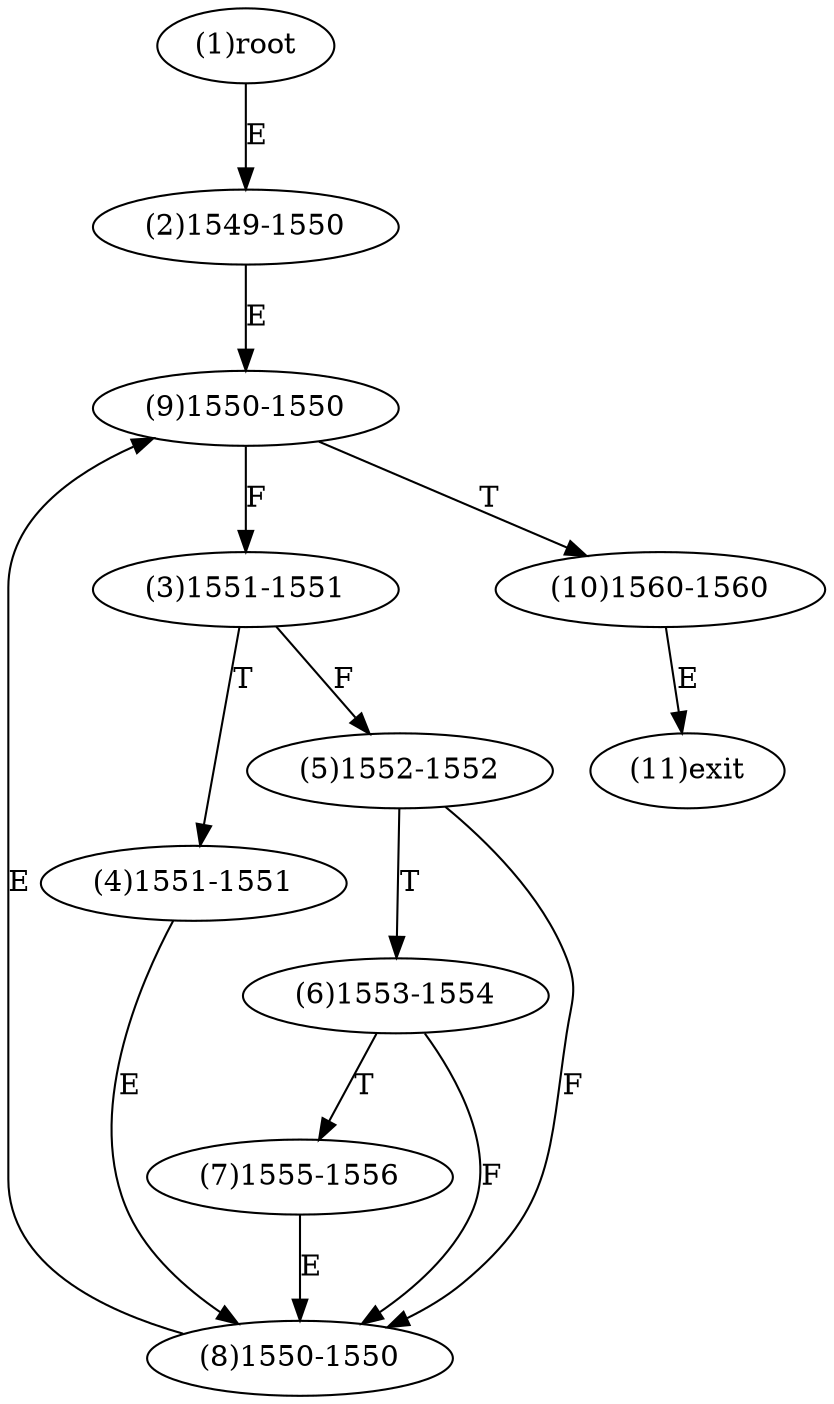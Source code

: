 digraph "" { 
1[ label="(1)root"];
2[ label="(2)1549-1550"];
3[ label="(3)1551-1551"];
4[ label="(4)1551-1551"];
5[ label="(5)1552-1552"];
6[ label="(6)1553-1554"];
7[ label="(7)1555-1556"];
8[ label="(8)1550-1550"];
9[ label="(9)1550-1550"];
10[ label="(10)1560-1560"];
11[ label="(11)exit"];
1->2[ label="E"];
2->9[ label="E"];
3->5[ label="F"];
3->4[ label="T"];
4->8[ label="E"];
5->8[ label="F"];
5->6[ label="T"];
6->8[ label="F"];
6->7[ label="T"];
7->8[ label="E"];
8->9[ label="E"];
9->3[ label="F"];
9->10[ label="T"];
10->11[ label="E"];
}